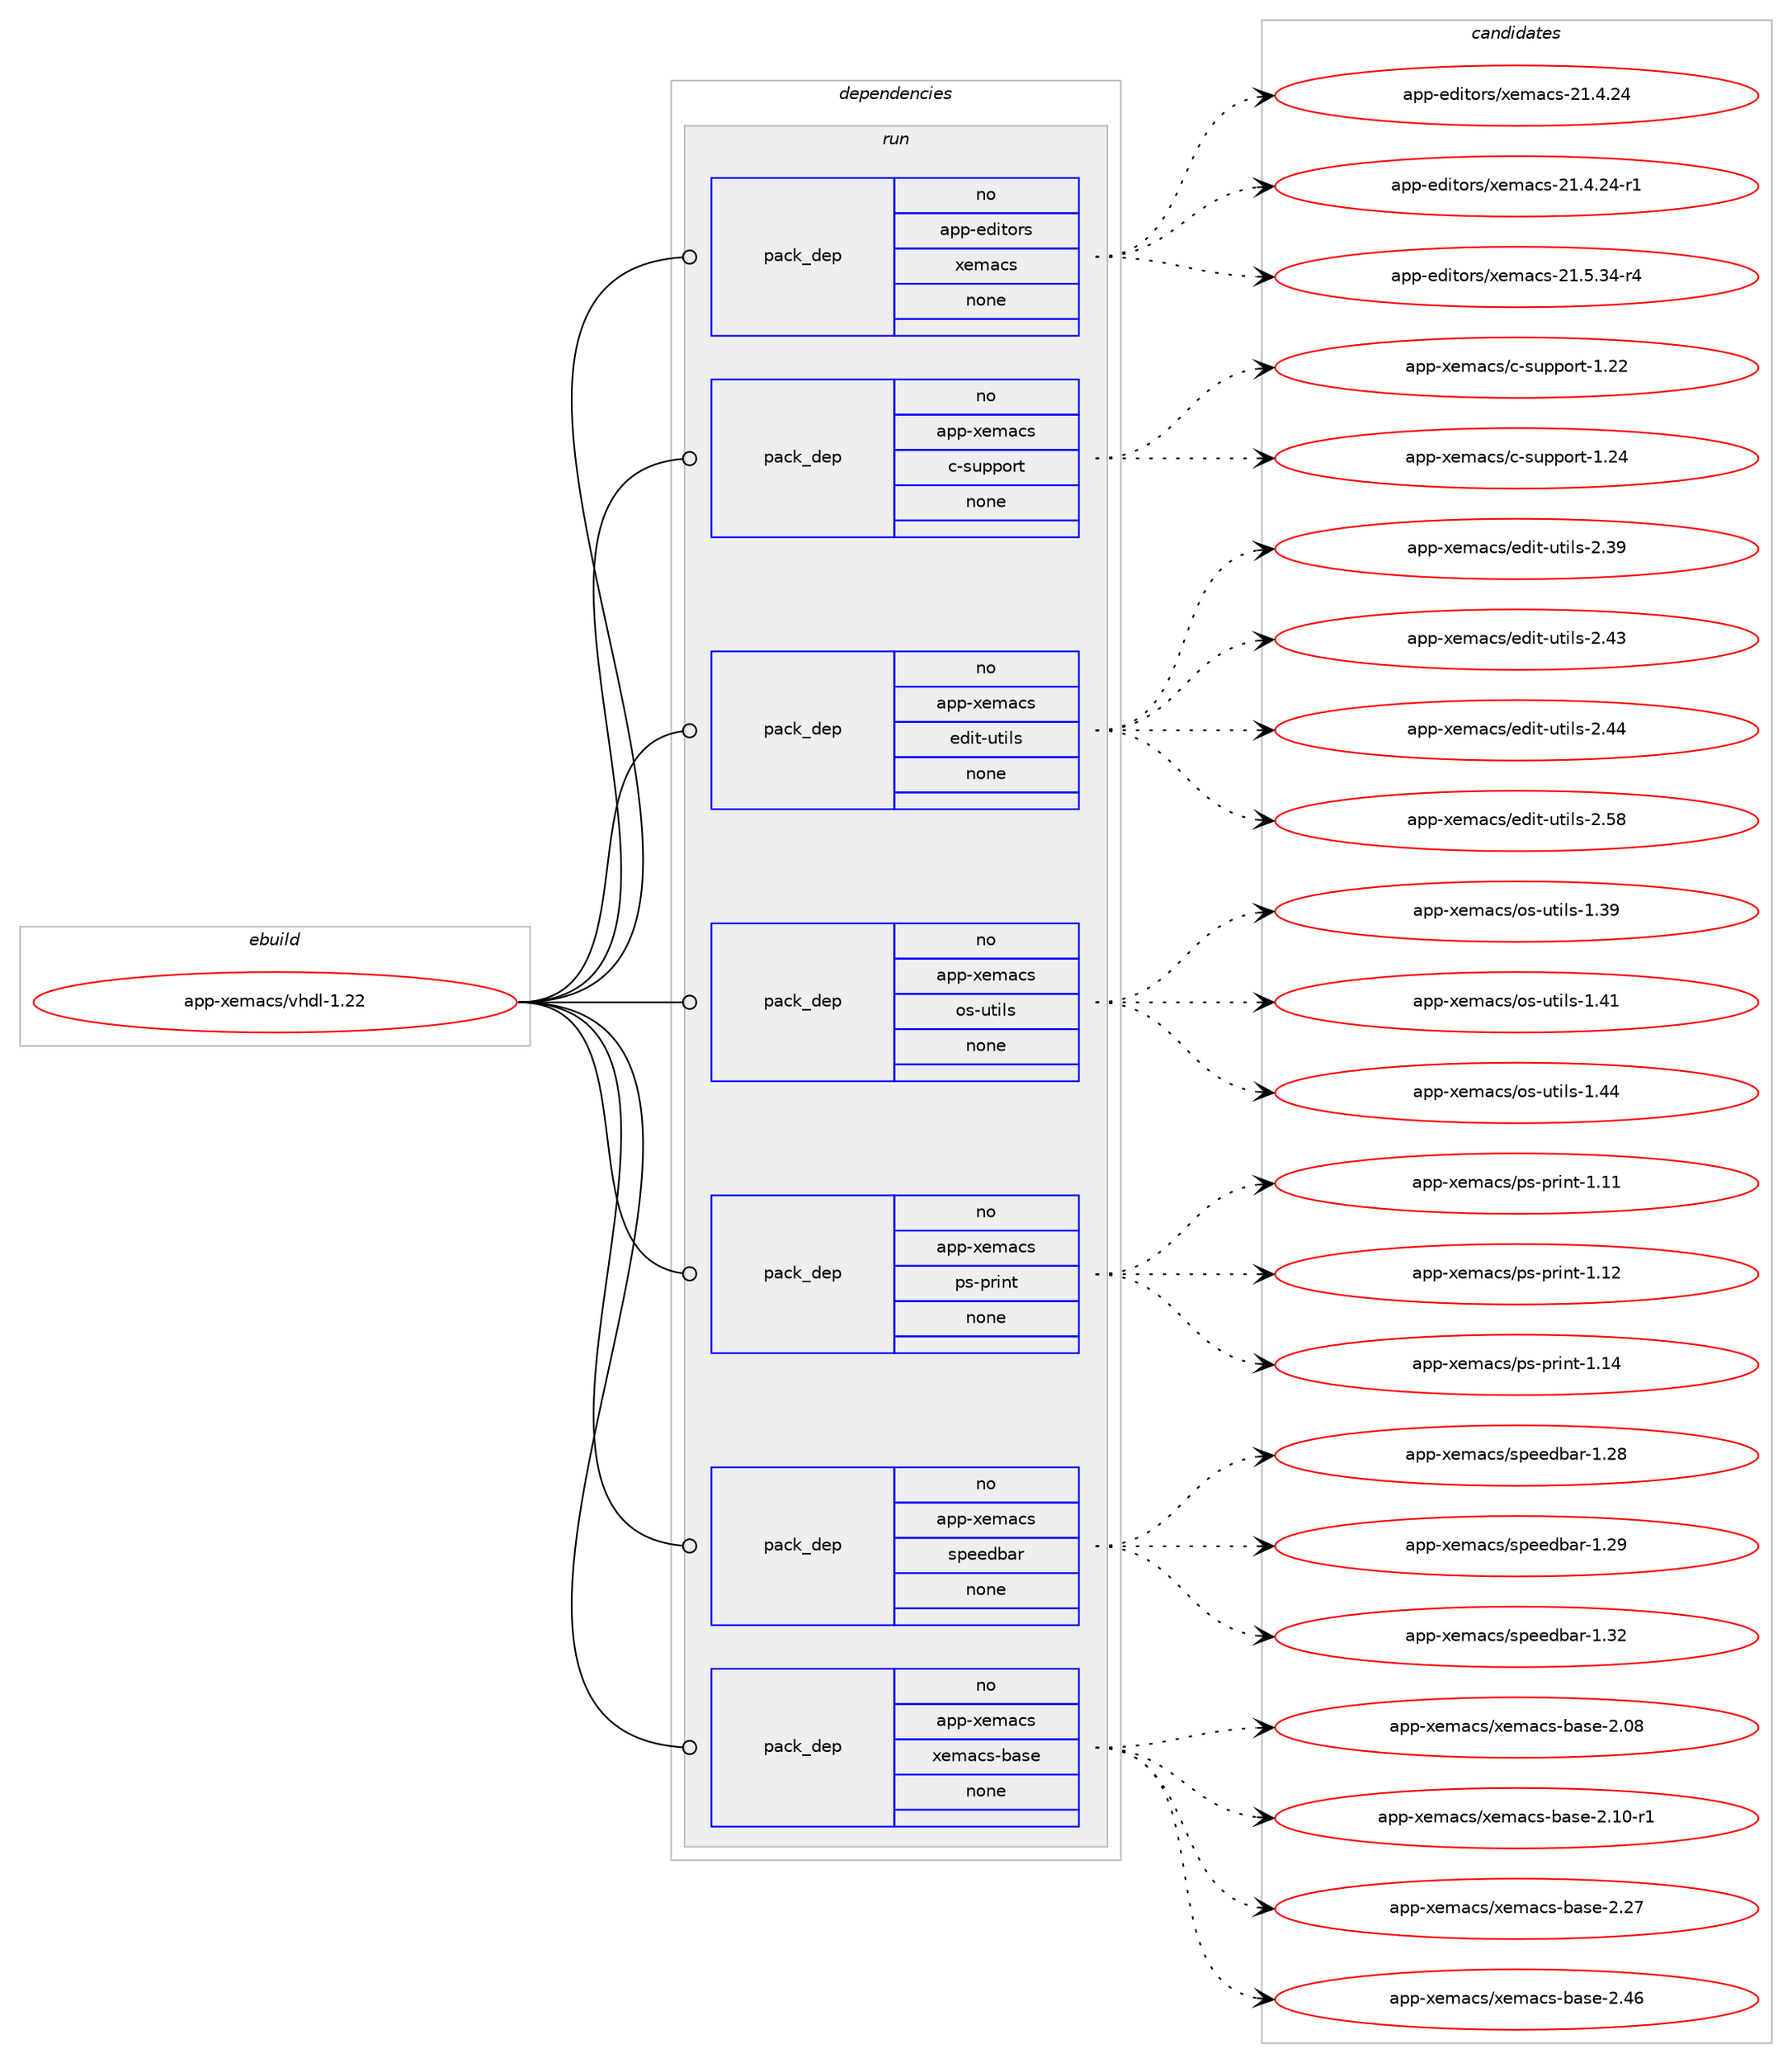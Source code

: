 digraph prolog {

# *************
# Graph options
# *************

newrank=true;
concentrate=true;
compound=true;
graph [rankdir=LR,fontname=Helvetica,fontsize=10,ranksep=1.5];#, ranksep=2.5, nodesep=0.2];
edge  [arrowhead=vee];
node  [fontname=Helvetica,fontsize=10];

# **********
# The ebuild
# **********

subgraph cluster_leftcol {
color=gray;
rank=same;
label=<<i>ebuild</i>>;
id [label="app-xemacs/vhdl-1.22", color=red, width=4, href="../app-xemacs/vhdl-1.22.svg"];
}

# ****************
# The dependencies
# ****************

subgraph cluster_midcol {
color=gray;
label=<<i>dependencies</i>>;
subgraph cluster_compile {
fillcolor="#eeeeee";
style=filled;
label=<<i>compile</i>>;
}
subgraph cluster_compileandrun {
fillcolor="#eeeeee";
style=filled;
label=<<i>compile and run</i>>;
}
subgraph cluster_run {
fillcolor="#eeeeee";
style=filled;
label=<<i>run</i>>;
subgraph pack939002 {
dependency1316284 [label=<<TABLE BORDER="0" CELLBORDER="1" CELLSPACING="0" CELLPADDING="4" WIDTH="220"><TR><TD ROWSPAN="6" CELLPADDING="30">pack_dep</TD></TR><TR><TD WIDTH="110">no</TD></TR><TR><TD>app-editors</TD></TR><TR><TD>xemacs</TD></TR><TR><TD>none</TD></TR><TR><TD></TD></TR></TABLE>>, shape=none, color=blue];
}
id:e -> dependency1316284:w [weight=20,style="solid",arrowhead="odot"];
subgraph pack939003 {
dependency1316285 [label=<<TABLE BORDER="0" CELLBORDER="1" CELLSPACING="0" CELLPADDING="4" WIDTH="220"><TR><TD ROWSPAN="6" CELLPADDING="30">pack_dep</TD></TR><TR><TD WIDTH="110">no</TD></TR><TR><TD>app-xemacs</TD></TR><TR><TD>c-support</TD></TR><TR><TD>none</TD></TR><TR><TD></TD></TR></TABLE>>, shape=none, color=blue];
}
id:e -> dependency1316285:w [weight=20,style="solid",arrowhead="odot"];
subgraph pack939004 {
dependency1316286 [label=<<TABLE BORDER="0" CELLBORDER="1" CELLSPACING="0" CELLPADDING="4" WIDTH="220"><TR><TD ROWSPAN="6" CELLPADDING="30">pack_dep</TD></TR><TR><TD WIDTH="110">no</TD></TR><TR><TD>app-xemacs</TD></TR><TR><TD>edit-utils</TD></TR><TR><TD>none</TD></TR><TR><TD></TD></TR></TABLE>>, shape=none, color=blue];
}
id:e -> dependency1316286:w [weight=20,style="solid",arrowhead="odot"];
subgraph pack939005 {
dependency1316287 [label=<<TABLE BORDER="0" CELLBORDER="1" CELLSPACING="0" CELLPADDING="4" WIDTH="220"><TR><TD ROWSPAN="6" CELLPADDING="30">pack_dep</TD></TR><TR><TD WIDTH="110">no</TD></TR><TR><TD>app-xemacs</TD></TR><TR><TD>os-utils</TD></TR><TR><TD>none</TD></TR><TR><TD></TD></TR></TABLE>>, shape=none, color=blue];
}
id:e -> dependency1316287:w [weight=20,style="solid",arrowhead="odot"];
subgraph pack939006 {
dependency1316288 [label=<<TABLE BORDER="0" CELLBORDER="1" CELLSPACING="0" CELLPADDING="4" WIDTH="220"><TR><TD ROWSPAN="6" CELLPADDING="30">pack_dep</TD></TR><TR><TD WIDTH="110">no</TD></TR><TR><TD>app-xemacs</TD></TR><TR><TD>ps-print</TD></TR><TR><TD>none</TD></TR><TR><TD></TD></TR></TABLE>>, shape=none, color=blue];
}
id:e -> dependency1316288:w [weight=20,style="solid",arrowhead="odot"];
subgraph pack939007 {
dependency1316289 [label=<<TABLE BORDER="0" CELLBORDER="1" CELLSPACING="0" CELLPADDING="4" WIDTH="220"><TR><TD ROWSPAN="6" CELLPADDING="30">pack_dep</TD></TR><TR><TD WIDTH="110">no</TD></TR><TR><TD>app-xemacs</TD></TR><TR><TD>speedbar</TD></TR><TR><TD>none</TD></TR><TR><TD></TD></TR></TABLE>>, shape=none, color=blue];
}
id:e -> dependency1316289:w [weight=20,style="solid",arrowhead="odot"];
subgraph pack939008 {
dependency1316290 [label=<<TABLE BORDER="0" CELLBORDER="1" CELLSPACING="0" CELLPADDING="4" WIDTH="220"><TR><TD ROWSPAN="6" CELLPADDING="30">pack_dep</TD></TR><TR><TD WIDTH="110">no</TD></TR><TR><TD>app-xemacs</TD></TR><TR><TD>xemacs-base</TD></TR><TR><TD>none</TD></TR><TR><TD></TD></TR></TABLE>>, shape=none, color=blue];
}
id:e -> dependency1316290:w [weight=20,style="solid",arrowhead="odot"];
}
}

# **************
# The candidates
# **************

subgraph cluster_choices {
rank=same;
color=gray;
label=<<i>candidates</i>>;

subgraph choice939002 {
color=black;
nodesep=1;
choice97112112451011001051161111141154712010110997991154550494652465052 [label="app-editors/xemacs-21.4.24", color=red, width=4,href="../app-editors/xemacs-21.4.24.svg"];
choice971121124510110010511611111411547120101109979911545504946524650524511449 [label="app-editors/xemacs-21.4.24-r1", color=red, width=4,href="../app-editors/xemacs-21.4.24-r1.svg"];
choice971121124510110010511611111411547120101109979911545504946534651524511452 [label="app-editors/xemacs-21.5.34-r4", color=red, width=4,href="../app-editors/xemacs-21.5.34-r4.svg"];
dependency1316284:e -> choice97112112451011001051161111141154712010110997991154550494652465052:w [style=dotted,weight="100"];
dependency1316284:e -> choice971121124510110010511611111411547120101109979911545504946524650524511449:w [style=dotted,weight="100"];
dependency1316284:e -> choice971121124510110010511611111411547120101109979911545504946534651524511452:w [style=dotted,weight="100"];
}
subgraph choice939003 {
color=black;
nodesep=1;
choice971121124512010110997991154799451151171121121111141164549465050 [label="app-xemacs/c-support-1.22", color=red, width=4,href="../app-xemacs/c-support-1.22.svg"];
choice971121124512010110997991154799451151171121121111141164549465052 [label="app-xemacs/c-support-1.24", color=red, width=4,href="../app-xemacs/c-support-1.24.svg"];
dependency1316285:e -> choice971121124512010110997991154799451151171121121111141164549465050:w [style=dotted,weight="100"];
dependency1316285:e -> choice971121124512010110997991154799451151171121121111141164549465052:w [style=dotted,weight="100"];
}
subgraph choice939004 {
color=black;
nodesep=1;
choice9711211245120101109979911547101100105116451171161051081154550465157 [label="app-xemacs/edit-utils-2.39", color=red, width=4,href="../app-xemacs/edit-utils-2.39.svg"];
choice9711211245120101109979911547101100105116451171161051081154550465251 [label="app-xemacs/edit-utils-2.43", color=red, width=4,href="../app-xemacs/edit-utils-2.43.svg"];
choice9711211245120101109979911547101100105116451171161051081154550465252 [label="app-xemacs/edit-utils-2.44", color=red, width=4,href="../app-xemacs/edit-utils-2.44.svg"];
choice9711211245120101109979911547101100105116451171161051081154550465356 [label="app-xemacs/edit-utils-2.58", color=red, width=4,href="../app-xemacs/edit-utils-2.58.svg"];
dependency1316286:e -> choice9711211245120101109979911547101100105116451171161051081154550465157:w [style=dotted,weight="100"];
dependency1316286:e -> choice9711211245120101109979911547101100105116451171161051081154550465251:w [style=dotted,weight="100"];
dependency1316286:e -> choice9711211245120101109979911547101100105116451171161051081154550465252:w [style=dotted,weight="100"];
dependency1316286:e -> choice9711211245120101109979911547101100105116451171161051081154550465356:w [style=dotted,weight="100"];
}
subgraph choice939005 {
color=black;
nodesep=1;
choice9711211245120101109979911547111115451171161051081154549465157 [label="app-xemacs/os-utils-1.39", color=red, width=4,href="../app-xemacs/os-utils-1.39.svg"];
choice9711211245120101109979911547111115451171161051081154549465249 [label="app-xemacs/os-utils-1.41", color=red, width=4,href="../app-xemacs/os-utils-1.41.svg"];
choice9711211245120101109979911547111115451171161051081154549465252 [label="app-xemacs/os-utils-1.44", color=red, width=4,href="../app-xemacs/os-utils-1.44.svg"];
dependency1316287:e -> choice9711211245120101109979911547111115451171161051081154549465157:w [style=dotted,weight="100"];
dependency1316287:e -> choice9711211245120101109979911547111115451171161051081154549465249:w [style=dotted,weight="100"];
dependency1316287:e -> choice9711211245120101109979911547111115451171161051081154549465252:w [style=dotted,weight="100"];
}
subgraph choice939006 {
color=black;
nodesep=1;
choice9711211245120101109979911547112115451121141051101164549464949 [label="app-xemacs/ps-print-1.11", color=red, width=4,href="../app-xemacs/ps-print-1.11.svg"];
choice9711211245120101109979911547112115451121141051101164549464950 [label="app-xemacs/ps-print-1.12", color=red, width=4,href="../app-xemacs/ps-print-1.12.svg"];
choice9711211245120101109979911547112115451121141051101164549464952 [label="app-xemacs/ps-print-1.14", color=red, width=4,href="../app-xemacs/ps-print-1.14.svg"];
dependency1316288:e -> choice9711211245120101109979911547112115451121141051101164549464949:w [style=dotted,weight="100"];
dependency1316288:e -> choice9711211245120101109979911547112115451121141051101164549464950:w [style=dotted,weight="100"];
dependency1316288:e -> choice9711211245120101109979911547112115451121141051101164549464952:w [style=dotted,weight="100"];
}
subgraph choice939007 {
color=black;
nodesep=1;
choice971121124512010110997991154711511210110110098971144549465056 [label="app-xemacs/speedbar-1.28", color=red, width=4,href="../app-xemacs/speedbar-1.28.svg"];
choice971121124512010110997991154711511210110110098971144549465057 [label="app-xemacs/speedbar-1.29", color=red, width=4,href="../app-xemacs/speedbar-1.29.svg"];
choice971121124512010110997991154711511210110110098971144549465150 [label="app-xemacs/speedbar-1.32", color=red, width=4,href="../app-xemacs/speedbar-1.32.svg"];
dependency1316289:e -> choice971121124512010110997991154711511210110110098971144549465056:w [style=dotted,weight="100"];
dependency1316289:e -> choice971121124512010110997991154711511210110110098971144549465057:w [style=dotted,weight="100"];
dependency1316289:e -> choice971121124512010110997991154711511210110110098971144549465150:w [style=dotted,weight="100"];
}
subgraph choice939008 {
color=black;
nodesep=1;
choice971121124512010110997991154712010110997991154598971151014550464856 [label="app-xemacs/xemacs-base-2.08", color=red, width=4,href="../app-xemacs/xemacs-base-2.08.svg"];
choice9711211245120101109979911547120101109979911545989711510145504649484511449 [label="app-xemacs/xemacs-base-2.10-r1", color=red, width=4,href="../app-xemacs/xemacs-base-2.10-r1.svg"];
choice971121124512010110997991154712010110997991154598971151014550465055 [label="app-xemacs/xemacs-base-2.27", color=red, width=4,href="../app-xemacs/xemacs-base-2.27.svg"];
choice971121124512010110997991154712010110997991154598971151014550465254 [label="app-xemacs/xemacs-base-2.46", color=red, width=4,href="../app-xemacs/xemacs-base-2.46.svg"];
dependency1316290:e -> choice971121124512010110997991154712010110997991154598971151014550464856:w [style=dotted,weight="100"];
dependency1316290:e -> choice9711211245120101109979911547120101109979911545989711510145504649484511449:w [style=dotted,weight="100"];
dependency1316290:e -> choice971121124512010110997991154712010110997991154598971151014550465055:w [style=dotted,weight="100"];
dependency1316290:e -> choice971121124512010110997991154712010110997991154598971151014550465254:w [style=dotted,weight="100"];
}
}

}
